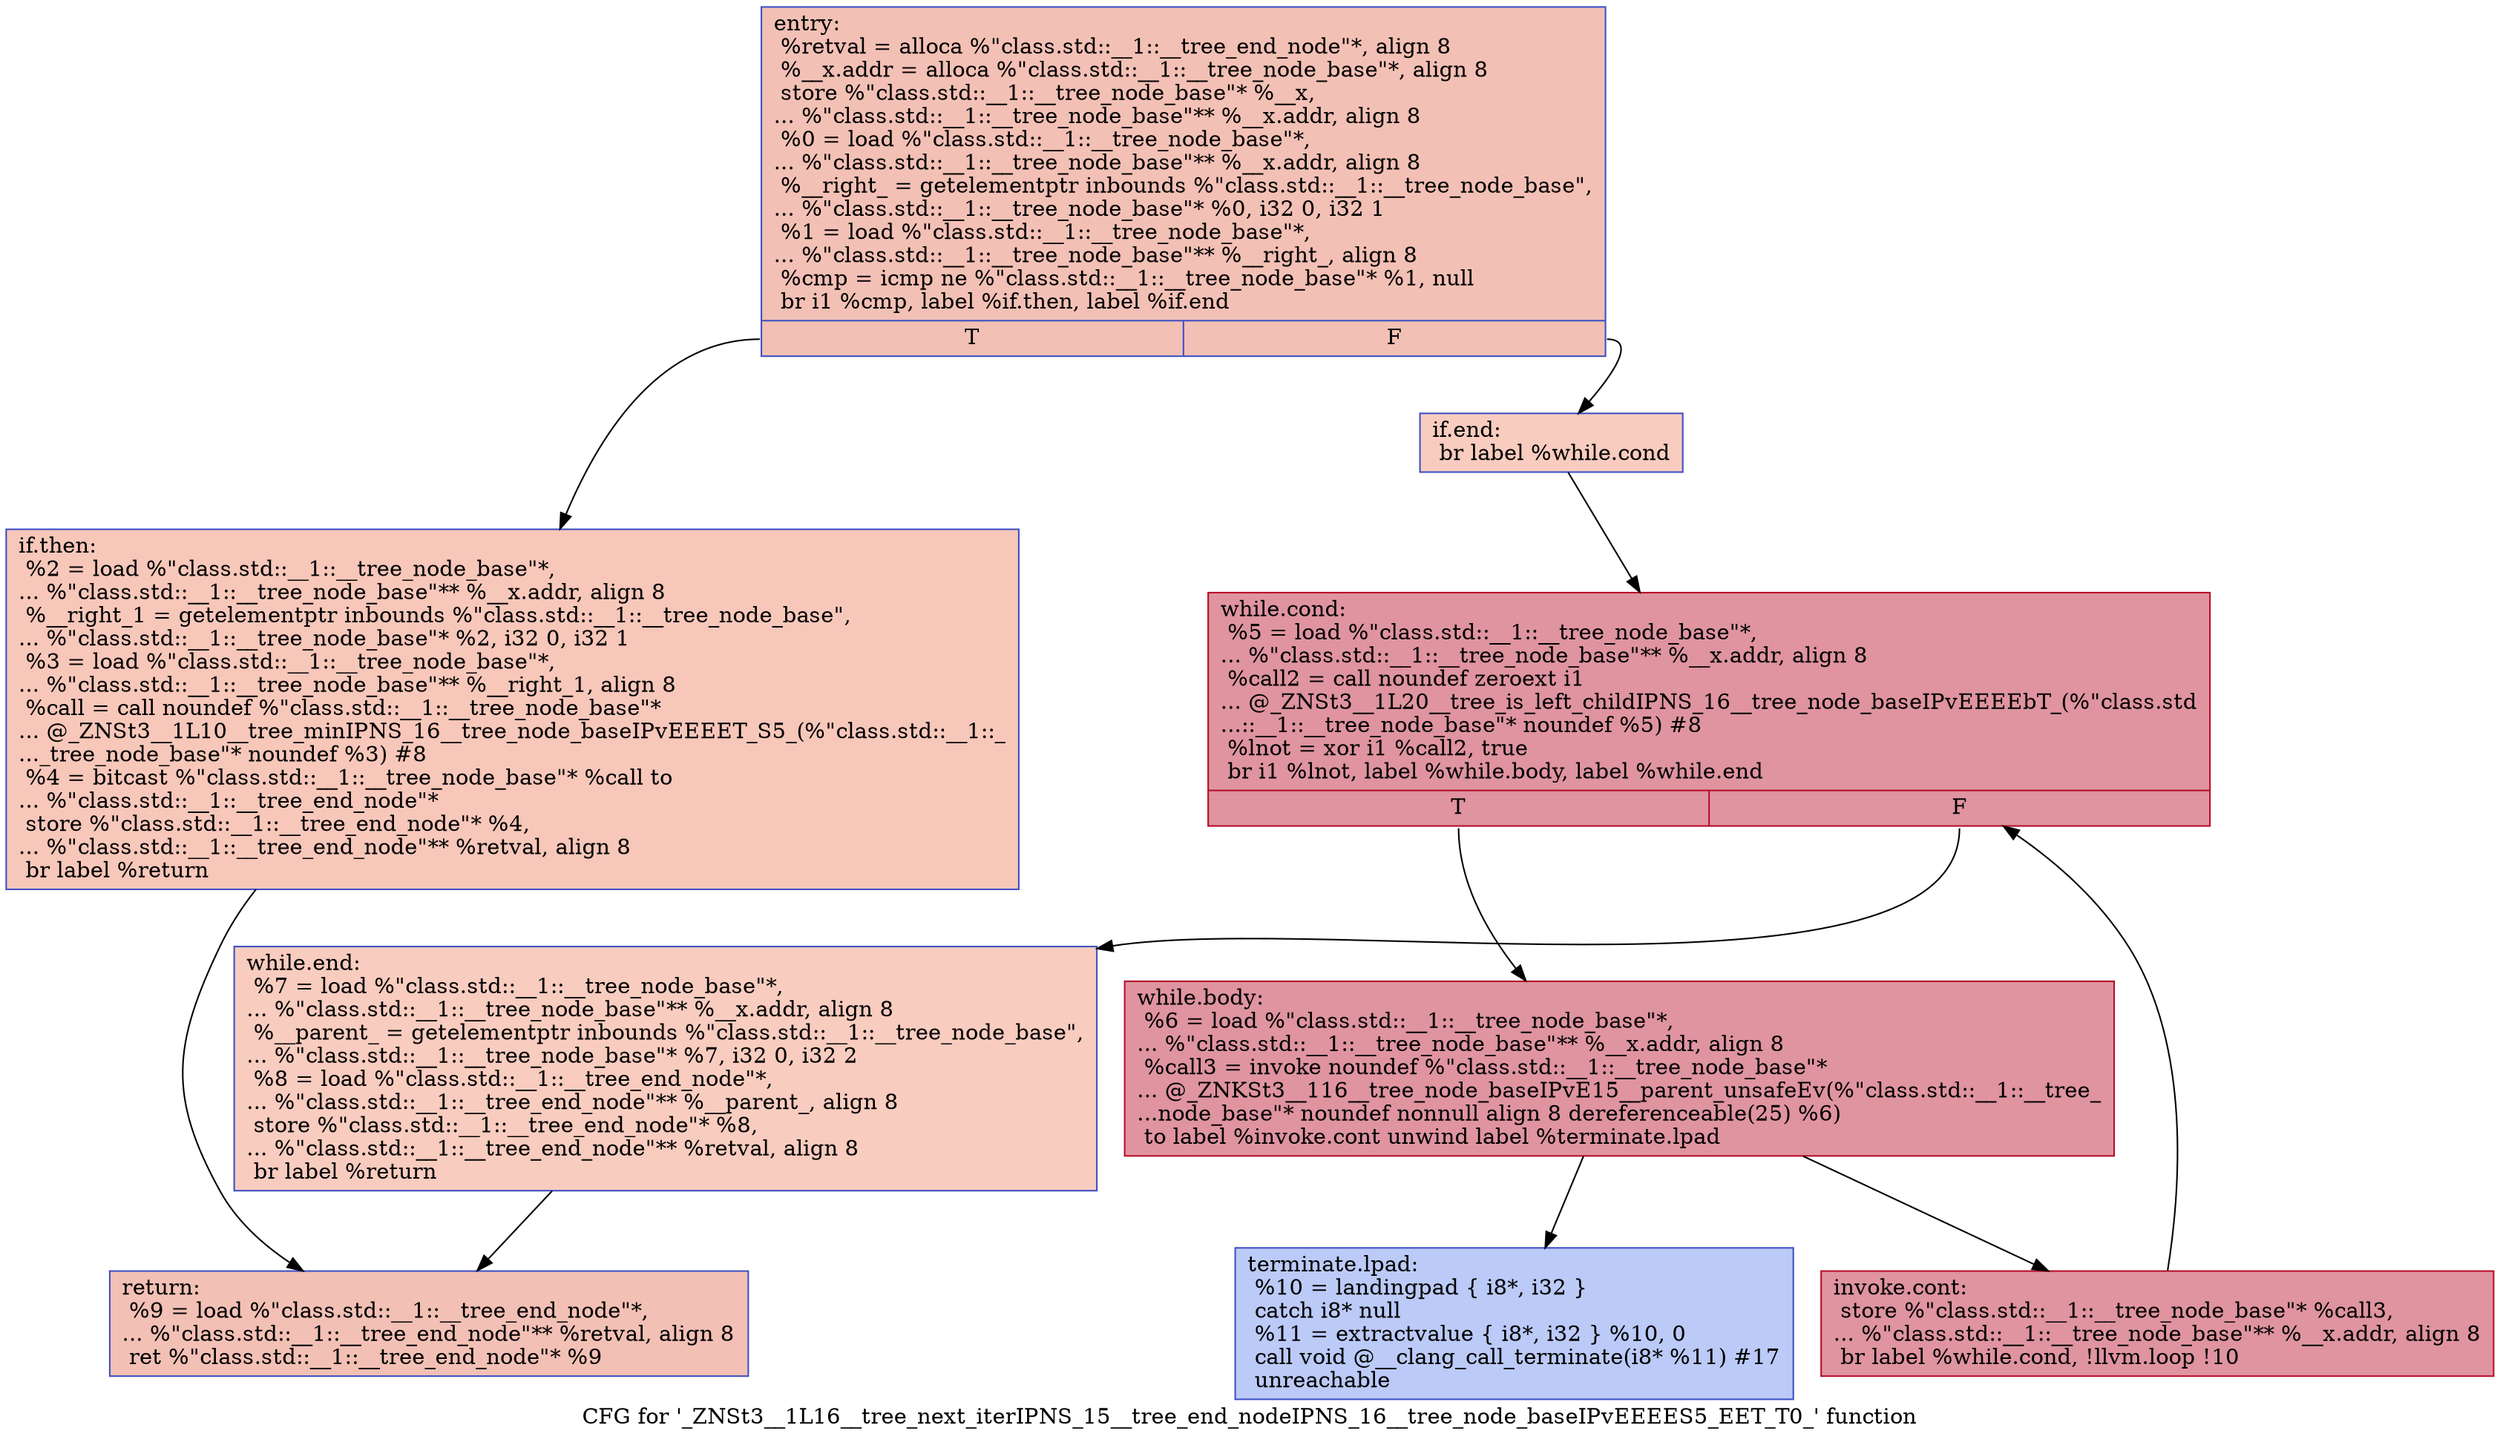 digraph "CFG for '_ZNSt3__1L16__tree_next_iterIPNS_15__tree_end_nodeIPNS_16__tree_node_baseIPvEEEES5_EET_T0_' function" {
	label="CFG for '_ZNSt3__1L16__tree_next_iterIPNS_15__tree_end_nodeIPNS_16__tree_node_baseIPvEEEES5_EET_T0_' function";

	Node0x600002552a00 [shape=record,color="#3d50c3ff", style=filled, fillcolor="#e5705870",label="{entry:\l  %retval = alloca %\"class.std::__1::__tree_end_node\"*, align 8\l  %__x.addr = alloca %\"class.std::__1::__tree_node_base\"*, align 8\l  store %\"class.std::__1::__tree_node_base\"* %__x,\l... %\"class.std::__1::__tree_node_base\"** %__x.addr, align 8\l  %0 = load %\"class.std::__1::__tree_node_base\"*,\l... %\"class.std::__1::__tree_node_base\"** %__x.addr, align 8\l  %__right_ = getelementptr inbounds %\"class.std::__1::__tree_node_base\",\l... %\"class.std::__1::__tree_node_base\"* %0, i32 0, i32 1\l  %1 = load %\"class.std::__1::__tree_node_base\"*,\l... %\"class.std::__1::__tree_node_base\"** %__right_, align 8\l  %cmp = icmp ne %\"class.std::__1::__tree_node_base\"* %1, null\l  br i1 %cmp, label %if.then, label %if.end\l|{<s0>T|<s1>F}}"];
	Node0x600002552a00:s0 -> Node0x600002552a40;
	Node0x600002552a00:s1 -> Node0x600002552a80;
	Node0x600002552a40 [shape=record,color="#3d50c3ff", style=filled, fillcolor="#ec7f6370",label="{if.then:                                          \l  %2 = load %\"class.std::__1::__tree_node_base\"*,\l... %\"class.std::__1::__tree_node_base\"** %__x.addr, align 8\l  %__right_1 = getelementptr inbounds %\"class.std::__1::__tree_node_base\",\l... %\"class.std::__1::__tree_node_base\"* %2, i32 0, i32 1\l  %3 = load %\"class.std::__1::__tree_node_base\"*,\l... %\"class.std::__1::__tree_node_base\"** %__right_1, align 8\l  %call = call noundef %\"class.std::__1::__tree_node_base\"*\l... @_ZNSt3__1L10__tree_minIPNS_16__tree_node_baseIPvEEEET_S5_(%\"class.std::__1::_\l..._tree_node_base\"* noundef %3) #8\l  %4 = bitcast %\"class.std::__1::__tree_node_base\"* %call to\l... %\"class.std::__1::__tree_end_node\"*\l  store %\"class.std::__1::__tree_end_node\"* %4,\l... %\"class.std::__1::__tree_end_node\"** %retval, align 8\l  br label %return\l}"];
	Node0x600002552a40 -> Node0x600002552b80;
	Node0x600002552a80 [shape=record,color="#3d50c3ff", style=filled, fillcolor="#f08b6e70",label="{if.end:                                           \l  br label %while.cond\l}"];
	Node0x600002552a80 -> Node0x600002552bc0;
	Node0x600002552bc0 [shape=record,color="#b70d28ff", style=filled, fillcolor="#b70d2870",label="{while.cond:                                       \l  %5 = load %\"class.std::__1::__tree_node_base\"*,\l... %\"class.std::__1::__tree_node_base\"** %__x.addr, align 8\l  %call2 = call noundef zeroext i1\l... @_ZNSt3__1L20__tree_is_left_childIPNS_16__tree_node_baseIPvEEEEbT_(%\"class.std\l...::__1::__tree_node_base\"* noundef %5) #8\l  %lnot = xor i1 %call2, true\l  br i1 %lnot, label %while.body, label %while.end\l|{<s0>T|<s1>F}}"];
	Node0x600002552bc0:s0 -> Node0x600002552c40;
	Node0x600002552bc0:s1 -> Node0x600002552c80;
	Node0x600002552c40 [shape=record,color="#b70d28ff", style=filled, fillcolor="#b70d2870",label="{while.body:                                       \l  %6 = load %\"class.std::__1::__tree_node_base\"*,\l... %\"class.std::__1::__tree_node_base\"** %__x.addr, align 8\l  %call3 = invoke noundef %\"class.std::__1::__tree_node_base\"*\l... @_ZNKSt3__116__tree_node_baseIPvE15__parent_unsafeEv(%\"class.std::__1::__tree_\l...node_base\"* noundef nonnull align 8 dereferenceable(25) %6)\l          to label %invoke.cont unwind label %terminate.lpad\l}"];
	Node0x600002552c40 -> Node0x600002552d00;
	Node0x600002552c40 -> Node0x600002552d40;
	Node0x600002552d00 [shape=record,color="#b70d28ff", style=filled, fillcolor="#b70d2870",label="{invoke.cont:                                      \l  store %\"class.std::__1::__tree_node_base\"* %call3,\l... %\"class.std::__1::__tree_node_base\"** %__x.addr, align 8\l  br label %while.cond, !llvm.loop !10\l}"];
	Node0x600002552d00 -> Node0x600002552bc0;
	Node0x600002552c80 [shape=record,color="#3d50c3ff", style=filled, fillcolor="#f08b6e70",label="{while.end:                                        \l  %7 = load %\"class.std::__1::__tree_node_base\"*,\l... %\"class.std::__1::__tree_node_base\"** %__x.addr, align 8\l  %__parent_ = getelementptr inbounds %\"class.std::__1::__tree_node_base\",\l... %\"class.std::__1::__tree_node_base\"* %7, i32 0, i32 2\l  %8 = load %\"class.std::__1::__tree_end_node\"*,\l... %\"class.std::__1::__tree_end_node\"** %__parent_, align 8\l  store %\"class.std::__1::__tree_end_node\"* %8,\l... %\"class.std::__1::__tree_end_node\"** %retval, align 8\l  br label %return\l}"];
	Node0x600002552c80 -> Node0x600002552b80;
	Node0x600002552b80 [shape=record,color="#3d50c3ff", style=filled, fillcolor="#e5705870",label="{return:                                           \l  %9 = load %\"class.std::__1::__tree_end_node\"*,\l... %\"class.std::__1::__tree_end_node\"** %retval, align 8\l  ret %\"class.std::__1::__tree_end_node\"* %9\l}"];
	Node0x600002552d40 [shape=record,color="#3d50c3ff", style=filled, fillcolor="#6687ed70",label="{terminate.lpad:                                   \l  %10 = landingpad \{ i8*, i32 \}\l          catch i8* null\l  %11 = extractvalue \{ i8*, i32 \} %10, 0\l  call void @__clang_call_terminate(i8* %11) #17\l  unreachable\l}"];
}
